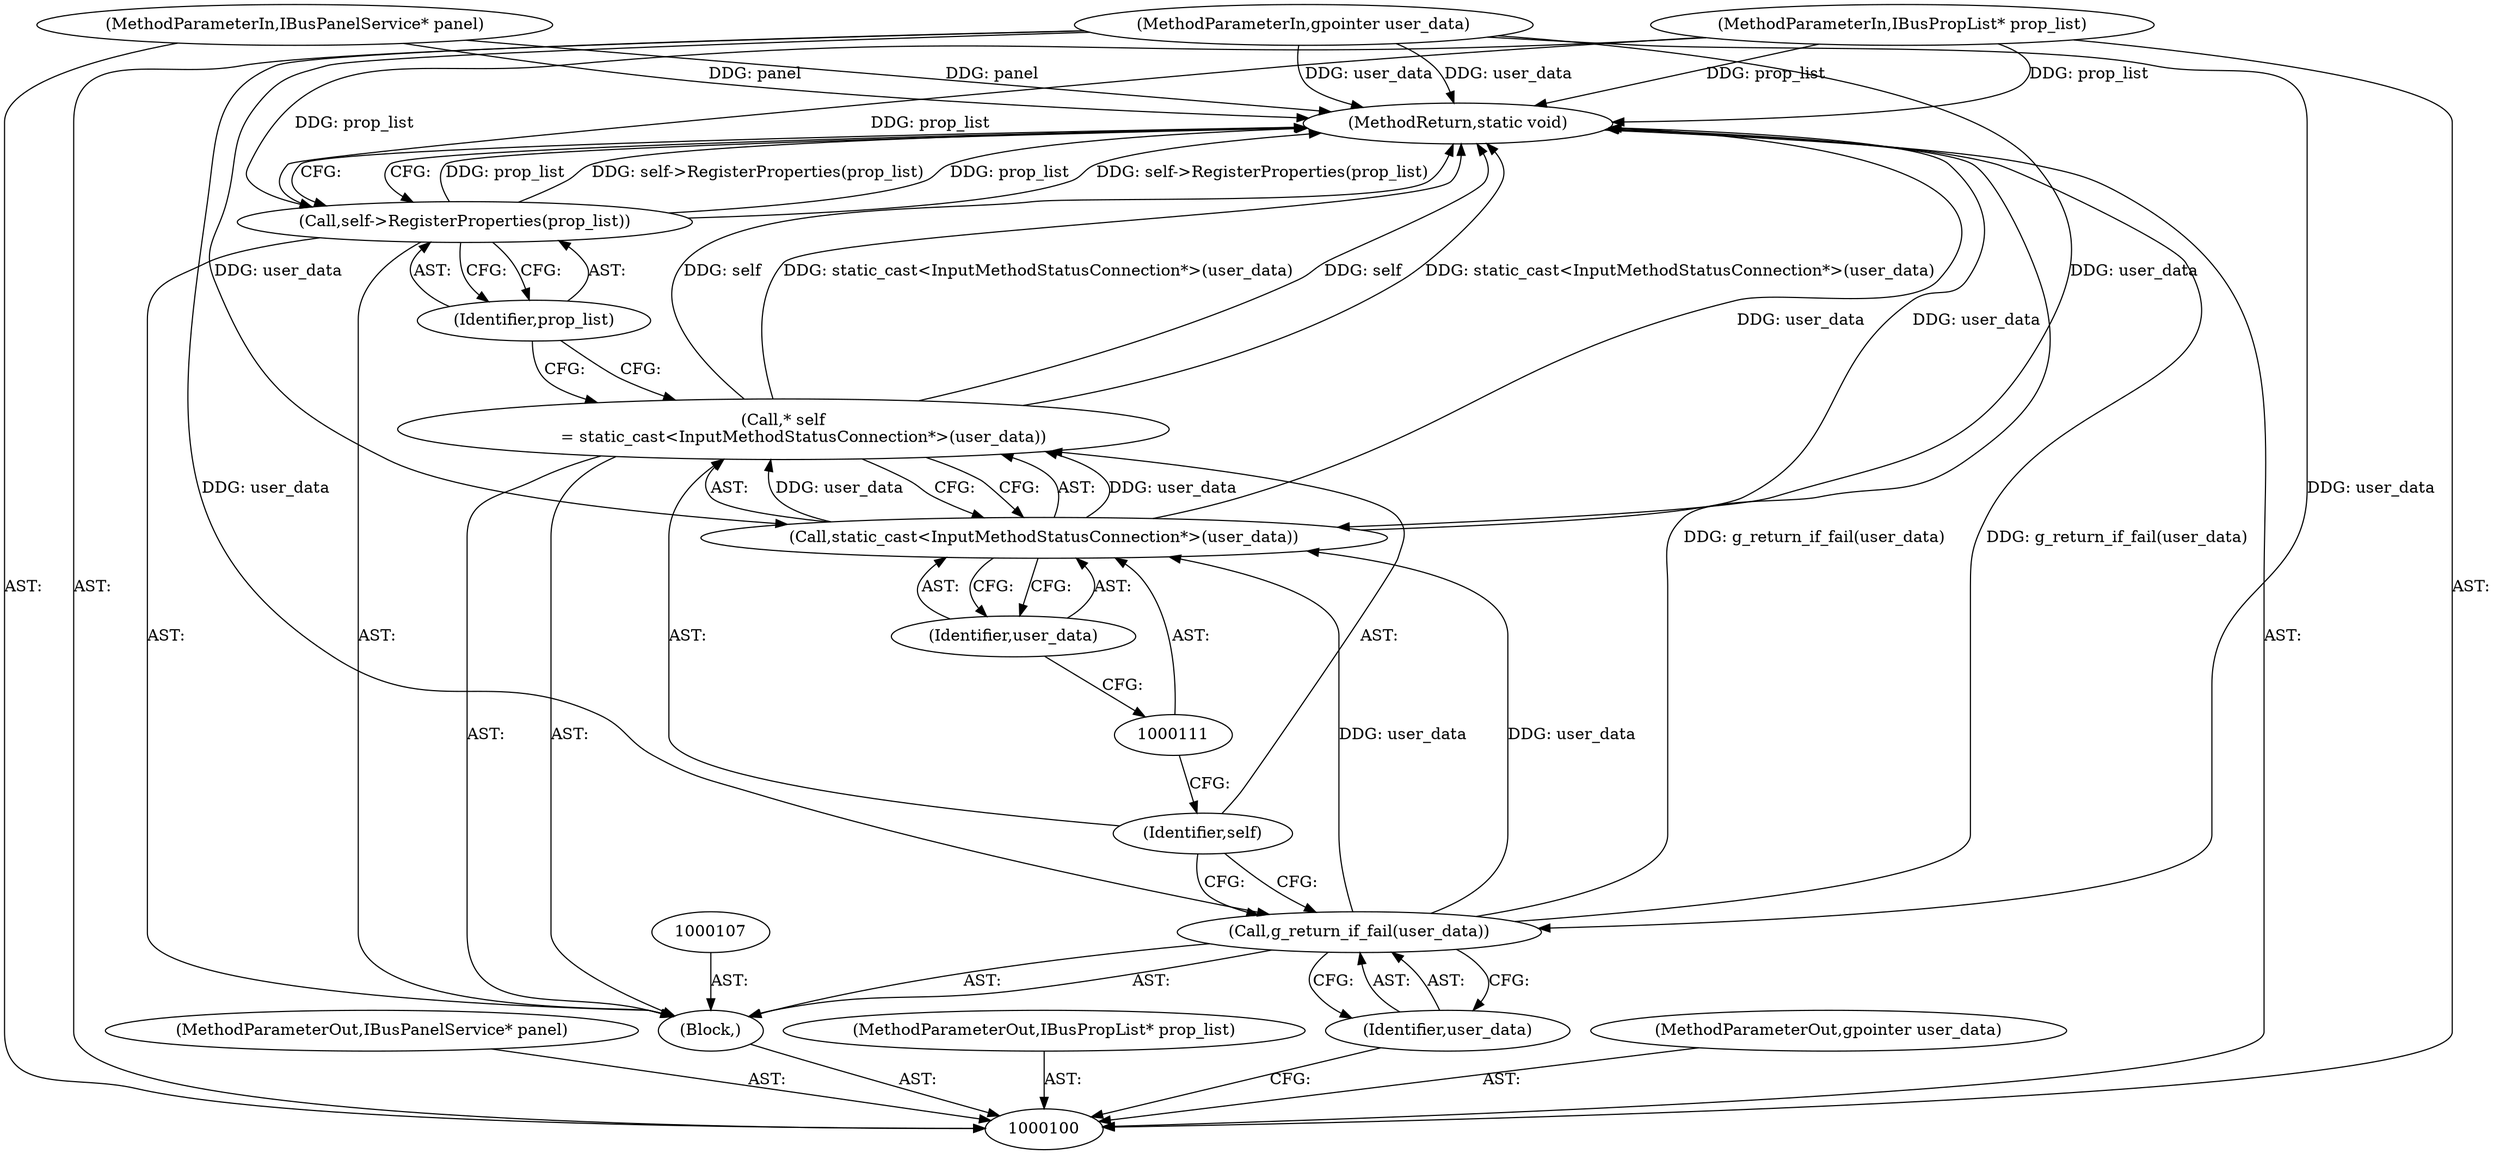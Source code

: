 digraph "1_Chrome_dc7b094a338c6c521f918f478e993f0f74bbea0d_69" {
"1000115" [label="(MethodReturn,static void)"];
"1000101" [label="(MethodParameterIn,IBusPanelService* panel)"];
"1000141" [label="(MethodParameterOut,IBusPanelService* panel)"];
"1000102" [label="(MethodParameterIn,IBusPropList* prop_list)"];
"1000142" [label="(MethodParameterOut,IBusPropList* prop_list)"];
"1000103" [label="(MethodParameterIn,gpointer user_data)"];
"1000143" [label="(MethodParameterOut,gpointer user_data)"];
"1000104" [label="(Block,)"];
"1000106" [label="(Identifier,user_data)"];
"1000105" [label="(Call,g_return_if_fail(user_data))"];
"1000108" [label="(Call,* self\n        = static_cast<InputMethodStatusConnection*>(user_data))"];
"1000109" [label="(Identifier,self)"];
"1000110" [label="(Call,static_cast<InputMethodStatusConnection*>(user_data))"];
"1000112" [label="(Identifier,user_data)"];
"1000114" [label="(Identifier,prop_list)"];
"1000113" [label="(Call,self->RegisterProperties(prop_list))"];
"1000115" -> "1000100"  [label="AST: "];
"1000115" -> "1000113"  [label="CFG: "];
"1000105" -> "1000115"  [label="DDG: g_return_if_fail(user_data)"];
"1000113" -> "1000115"  [label="DDG: prop_list"];
"1000113" -> "1000115"  [label="DDG: self->RegisterProperties(prop_list)"];
"1000103" -> "1000115"  [label="DDG: user_data"];
"1000108" -> "1000115"  [label="DDG: self"];
"1000108" -> "1000115"  [label="DDG: static_cast<InputMethodStatusConnection*>(user_data)"];
"1000102" -> "1000115"  [label="DDG: prop_list"];
"1000110" -> "1000115"  [label="DDG: user_data"];
"1000101" -> "1000115"  [label="DDG: panel"];
"1000101" -> "1000100"  [label="AST: "];
"1000101" -> "1000115"  [label="DDG: panel"];
"1000141" -> "1000100"  [label="AST: "];
"1000102" -> "1000100"  [label="AST: "];
"1000102" -> "1000115"  [label="DDG: prop_list"];
"1000102" -> "1000113"  [label="DDG: prop_list"];
"1000142" -> "1000100"  [label="AST: "];
"1000103" -> "1000100"  [label="AST: "];
"1000103" -> "1000115"  [label="DDG: user_data"];
"1000103" -> "1000105"  [label="DDG: user_data"];
"1000103" -> "1000110"  [label="DDG: user_data"];
"1000143" -> "1000100"  [label="AST: "];
"1000104" -> "1000100"  [label="AST: "];
"1000105" -> "1000104"  [label="AST: "];
"1000107" -> "1000104"  [label="AST: "];
"1000108" -> "1000104"  [label="AST: "];
"1000113" -> "1000104"  [label="AST: "];
"1000106" -> "1000105"  [label="AST: "];
"1000106" -> "1000100"  [label="CFG: "];
"1000105" -> "1000106"  [label="CFG: "];
"1000105" -> "1000104"  [label="AST: "];
"1000105" -> "1000106"  [label="CFG: "];
"1000106" -> "1000105"  [label="AST: "];
"1000109" -> "1000105"  [label="CFG: "];
"1000105" -> "1000115"  [label="DDG: g_return_if_fail(user_data)"];
"1000103" -> "1000105"  [label="DDG: user_data"];
"1000105" -> "1000110"  [label="DDG: user_data"];
"1000108" -> "1000104"  [label="AST: "];
"1000108" -> "1000110"  [label="CFG: "];
"1000109" -> "1000108"  [label="AST: "];
"1000110" -> "1000108"  [label="AST: "];
"1000114" -> "1000108"  [label="CFG: "];
"1000108" -> "1000115"  [label="DDG: self"];
"1000108" -> "1000115"  [label="DDG: static_cast<InputMethodStatusConnection*>(user_data)"];
"1000110" -> "1000108"  [label="DDG: user_data"];
"1000109" -> "1000108"  [label="AST: "];
"1000109" -> "1000105"  [label="CFG: "];
"1000111" -> "1000109"  [label="CFG: "];
"1000110" -> "1000108"  [label="AST: "];
"1000110" -> "1000112"  [label="CFG: "];
"1000111" -> "1000110"  [label="AST: "];
"1000112" -> "1000110"  [label="AST: "];
"1000108" -> "1000110"  [label="CFG: "];
"1000110" -> "1000115"  [label="DDG: user_data"];
"1000110" -> "1000108"  [label="DDG: user_data"];
"1000105" -> "1000110"  [label="DDG: user_data"];
"1000103" -> "1000110"  [label="DDG: user_data"];
"1000112" -> "1000110"  [label="AST: "];
"1000112" -> "1000111"  [label="CFG: "];
"1000110" -> "1000112"  [label="CFG: "];
"1000114" -> "1000113"  [label="AST: "];
"1000114" -> "1000108"  [label="CFG: "];
"1000113" -> "1000114"  [label="CFG: "];
"1000113" -> "1000104"  [label="AST: "];
"1000113" -> "1000114"  [label="CFG: "];
"1000114" -> "1000113"  [label="AST: "];
"1000115" -> "1000113"  [label="CFG: "];
"1000113" -> "1000115"  [label="DDG: prop_list"];
"1000113" -> "1000115"  [label="DDG: self->RegisterProperties(prop_list)"];
"1000102" -> "1000113"  [label="DDG: prop_list"];
}
